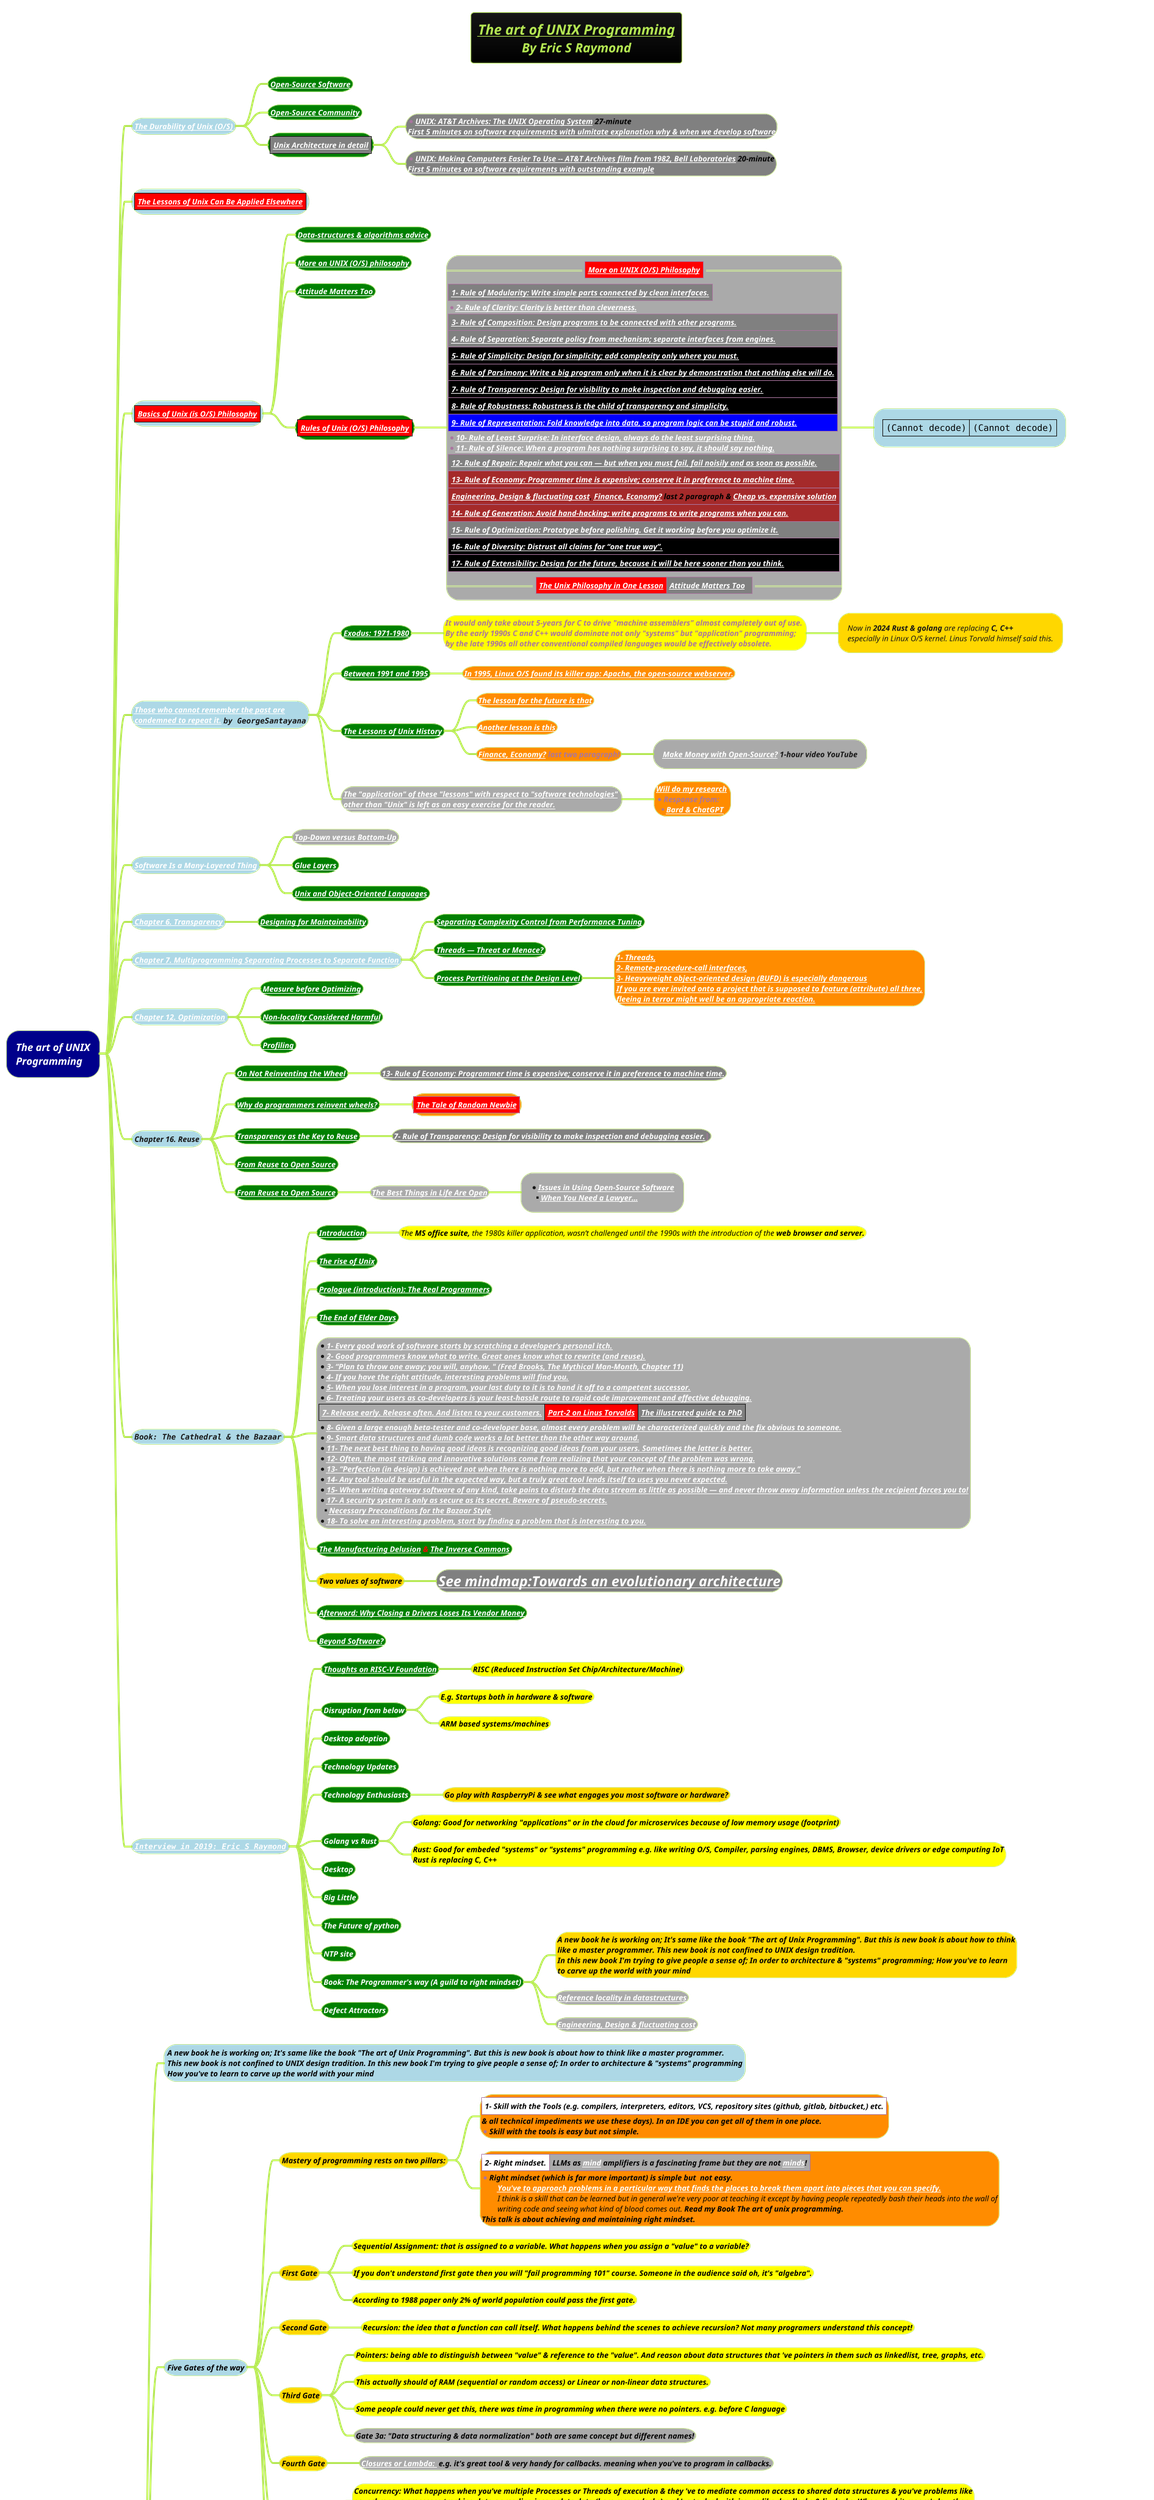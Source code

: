 @startmindmap
title =<i><u><size:18>The art of UNIX Programming \n<i>By Eric S Raymond
!theme hacker

*[#darkblue] <color #white><i>The art of UNIX\n<color #white><i>Programming
**[#lightblue] <i><size:12>[[docs/3-programming-languages/Venkat-Subramaniam/images/img_701.png The Durability of Unix (O/S)]]
***[#green] <size:12><color #white><i><b>[[docs/3-programming-languages/Venkat-Subramaniam/images/img_701.png Open-Source Software]]
***[#green] <size:12><color #white><i><b>[[docs/3-programming-languages/Venkat-Subramaniam/images/img_701.png Open-Source Community]]
***[#green] |<#grey><b><i><size:12>[[docs/books/1-books-backlog/operating-system/Unix-Architecture.puml Unix Architecture in detail]]|
****[#grey] *<b><i><color #black><size:12>[[https://www.youtube.com/watch?v=tc4ROCJYbm0&ab_channel=AT%26TTechChannel UNIX: AT&T Archives: The UNIX Operating System]] 27-minute \n<b><i><color #white><size:12>[[https://www.youtube.com/watch?v=tc4ROCJYbm0&ab_channel=AT%26TTechChannel First 5 minutes on software requirements with ulmitate explanation why & when we develop software]]
****[#grey] *<b><i><color #black><size:12>[[https://www.youtube.com/watch?v=XvDZLjaCJuw&list=LL&index=3&t=283s&ab_channel=AT%26TTechChannel UNIX: Making Computers Easier To Use -- AT&T Archives film from 1982, Bell Laboratories]] 20-minute \n<b><i><color #black><size:12>[[https://www.youtube.com/watch?v=XvDZLjaCJuw&list=LL&index=3&t=283s&ab_channel=AT%26TTechChannel First 5 minutes on software requirements with outstanding example]]

**[#lightblue] |<#red><i><size:12>[[docs/3-programming-languages/Venkat-Subramaniam/images/img_702.png The Lessons of Unix Can Be Applied Elsewhere]]|
**[#lightblue] |<#red><i><size:12>[[docs/3-programming-languages/Venkat-Subramaniam/images/img_703.png Basics of Unix (is O/S) Philosophy]]|
***[#green] <size:12><color #white><i><b>[[docs/3-programming-languages/Venkat-Subramaniam/images/img_257.png Data-structures & algorithms advice]]
***[#green] <size:12><color #white><i><b>[[docs/3-programming-languages/Venkat-Subramaniam/images/img_707.drawio.png More on UNIX (O/S) philosophy]]
***[#green] <size:12><color #white><i><b>[[docs/3-programming-languages/Venkat-Subramaniam/images/img_285.png Attitude Matters Too]]

***[#green] |<#red><i><b><size:12>[[docs/3-programming-languages/Venkat-Subramaniam/images/img_257.png Rules of Unix (O/S) Philosophy]]|
****[#a]:==|<#red><size:12><color #white><i><b>[[docs/3-programming-languages/Venkat-Subramaniam/images/img_707.drawio.png More on UNIX (O/S) Philosophy]]|==
|<#grey><size:12><color #white><i><b>[[docs/3-programming-languages/Venkat-Subramaniam/images/img_704.png 1- Rule of Modularity: Write simple parts connected by clean interfaces.]]|
*<size:12><color #white><i><b>[[docs/3-programming-languages/Venkat-Subramaniam/images/img_705.png 2- Rule of Clarity: Clarity is better than cleverness.]]
|<#grey><size:12><color #white><i><b>[[docs/3-programming-languages/Venkat-Subramaniam/images/img_706.png 3- Rule of Composition: Design programs to be connected with other programs.]]|
|<#grey><size:12><color #white><i><b>[[docs/3-programming-languages/Venkat-Subramaniam/images/img_707.png 4- Rule of Separation: Separate policy from mechanism; separate interfaces from engines.]]|
|<#black><size:12><color #white><i><b>[[docs/3-programming-languages/Venkat-Subramaniam/images/img_719.png 5- Rule of Simplicity: Design for simplicity; add complexity only where you must.]]|
|<#black><size:12><color #white><i><b>[[docs/3-programming-languages/Venkat-Subramaniam/images/img_719.png 6- Rule of Parsimony: Write a big program only when it is clear by demonstration that nothing else will do.]]|
|<#black><size:12><color #white><i><b>[[docs/3-programming-languages/Venkat-Subramaniam/images/img_719.png 7- Rule of Transparency: Design for visibility to make inspection and debugging easier.]]|
|<#black><size:12><color #white><i><b>[[docs/3-programming-languages/Venkat-Subramaniam/images/img_719.png 8- Rule of Robustness: Robustness is the child of transparency and simplicity.]]|
|<#blue><size:12><color #white><i><b>[[docs/3-programming-languages/Venkat-Subramaniam/images/knowledge-and-data-structure.drawio.png 9- Rule of Representation: Fold knowledge into data, so program logic can be stupid and robust.]]|
*<size:12><color #white><i><b>[[docs/3-programming-languages/Venkat-Subramaniam/images/img_713.png 10- Rule of Least Surprise: In interface design, always do the least surprising thing.]]
*<size:12><color #white><i><b>[[docs/3-programming-languages/Venkat-Subramaniam/images/img_714.png 11- Rule of Silence: When a program has nothing surprising to say, it should say nothing.]]
|<#grey><size:12><color #white><i><b>[[docs/3-programming-languages/Venkat-Subramaniam/images/img_715.png 12- Rule of Repair: Repair what you can — but when you must fail, fail noisily and as soon as possible.]]|
|<#brown><size:12><color #white><i><b>[[docs/3-programming-languages/Venkat-Subramaniam/images/img_716.png 13- Rule of Economy: Programmer time is expensive; conserve it in preference to machine time.]]|
|<#brown><b><i><size:12><color #black>[[docs/3-programming-languages/Venkat-Subramaniam/images/img_752.png Engineering, Design & fluctuating cost]], [[docs/3-programming-languages/Venkat-Subramaniam/images/img_722.png Finance, Economy?]] last 2 paragraph & [[docs/3-programming-languages/Venkat-Subramaniam/images/img_741.png Cheap vs. expensive solution]]|
|<#brown><size:12><color #white><i><b>[[docs/3-programming-languages/Venkat-Subramaniam/images/img_717.png 14- Rule of Generation: Avoid hand-hacking; write programs to write programs when you can.]]|
|<#grey><size:12><color #white><i><b>[[docs/3-programming-languages/Venkat-Subramaniam/images/img_718.png 15- Rule of Optimization: Prototype before polishing. Get it working before you optimize it.]]|
|<#black><size:12><color #white><i><b>[[docs/3-programming-languages/Venkat-Subramaniam/images/img_719.png 16- Rule of Diversity: Distrust all claims for “one true way”.]]|
|<#black><size:12><color #white><i><b>[[docs/3-programming-languages/Venkat-Subramaniam/images/img_719.png 17- Rule of Extensibility: Design for the future, because it will be here sooner than you think.]]|
==|<#red><size:12><color #white><i><b>[[docs/3-programming-languages/Venkat-Subramaniam/images/img_721.png The Unix Philosophy in One Lesson]]|<#grey><size:12><color #white><i><b>[[docs/3-programming-languages/Venkat-Subramaniam/images/img_285.png Attitude Matters Too]]  |==;
*****[#lightblue] |<img:images-reuseable/41-Unix-operating-system-design.png{scale=.7}>|<img:images-reuseable/5-cocentric-circles-or-layer.png{scale=.67}>|

**[#lightblue] <i><size:12>[[docs/3-programming-languages/Venkat-Subramaniam/images/img_701.png Those who cannot remember the past are]]\n<i><size:12>[[docs/3-programming-languages/Venkat-Subramaniam/images/img_701.png condemned to repeat it.]] ""by GeorgeSantayana""
***[#green] <b><i><size:12>[[docs/3-programming-languages/Venkat-Subramaniam/images/img_722.png Exodus: 1971–1980]]
****[#yellow] <b><i><size:12>It would only take about 5-years for C to drive "machine assemblers" almost completely out of use. \n<b><i><size:12>By the early 1990s C and C++ would dominate not only "systems" but "application" programming; \n<b><i><size:12>by the late 1990s all other conventional compiled languages would be effectively obsolete.
*****[#gold] <i><size:12>Now in **2024 Rust & golang** are replacing <b>C, C++ \n<i><size:12>especially in Linux O/S kernel. Linus Torvald himself said this.

***[#green] <b><i><size:12>[[docs/3-programming-languages/Venkat-Subramaniam/images/img_722.png Between 1991 and 1995]]
****[#darkorange] <b><i><size:12>[[docs/3-programming-languages/Venkat-Subramaniam/images/img_722.png In 1995, Linux O/S found its killer app: Apache, the open-source webserver.]]
***[#green] <b><i><size:12>[[docs/3-programming-languages/Venkat-Subramaniam/images/img_722.png The Lessons of Unix History]]
****[#darkorange] <b><i><size:12>[[docs/3-programming-languages/Venkat-Subramaniam/images/img_722.png The lesson for the future is that]]
****[#darkorange] <b><i><size:12>[[docs/3-programming-languages/Venkat-Subramaniam/images/img_722.png Another lesson is this]]
****[#darkorange] <b><i><size:12>[[docs/3-programming-languages/Venkat-Subramaniam/images/img_722.png Finance, Economy?]] last two paragraph!
*****[#a] <b><i><size:12>[[https://www.youtube.com/watch?v=ElcmUYT9V54&t=1811s Make Money with Open-Source?]] 1-hour video YouTube
***[#a] <b><i><size:12>[[docs/3-programming-languages/Venkat-Subramaniam/images/img_722.png The "application" of these "lessons" with respect to "software technologies"]] \n<b><i><size:12>[[docs/3-programming-languages/Venkat-Subramaniam/images/img_722.png other than "Unix" is left as an easy exercise for the reader.]]
****[#darkorange] <b><i><size:12>[[docs/3-programming-languages/Venkat-Subramaniam/images/img_722.png Will do my research]] \n*<b><i><size:12>Response from: \n**<b><i><size:12>[[docs/3-programming-languages/Venkat-Subramaniam/images/img_741.png Bard & ChatGPT]]
**[#lightblue] <i><size:12>[[docs/3-programming-languages/Venkat-Subramaniam/images/img_723.png Software Is a Many-Layered Thing]]
***[#a] <b><i><size:12>[[docs/3-programming-languages/Venkat-Subramaniam/images/img_723.png Top-Down versus Bottom-Up]]
***[#green] <b><i><size:12>[[docs/3-programming-languages/Venkat-Subramaniam/images/img_724.png Glue Layers]]
***[#green] <b><i><size:12>[[docs/3-programming-languages/Venkat-Subramaniam/images/img_724.png Unix and Object-Oriented Languages]]
**[#lightblue] <i><size:12>[[docs/3-programming-languages/Venkat-Subramaniam/images/img_725.png Chapter 6. Transparency]]
***[#green] <b><i><size:12>[[docs/3-programming-languages/Venkat-Subramaniam/images/img_726.png Designing for Maintainability]]
**[#lightblue] <i><size:12>[[docs/3-programming-languages/Venkat-Subramaniam/images/img_727.png Chapter 7. Multiprogramming Separating Processes to Separate Function]]
***[#green] <b><i><size:12>[[docs/3-programming-languages/Venkat-Subramaniam/images/img_728.png Separating Complexity Control from Performance Tuning]]
***[#green] <b><i><size:12>[[docs/3-programming-languages/Venkat-Subramaniam/images/img_729.png Threads — Threat or Menace?]]
***[#green] <b><i><size:12>[[docs/3-programming-languages/Venkat-Subramaniam/images/img_730.png Process Partitioning at the Design Level]]

****[#darkorange]:<b><i><size:12>[[docs/3-programming-languages/Venkat-Subramaniam/images/img_730.png 1- Threads,]]
<b><i><size:12>[[docs/3-programming-languages/Venkat-Subramaniam/images/img_730.png 2- Remote-procedure-call interfaces,]]
<b><i><size:12>[[docs/3-programming-languages/Venkat-Subramaniam/images/img_730.png 3- Heavyweight object-oriented design (BUFD) is especially dangerous]]
<b><i><size:12>[[docs/3-programming-languages/Venkat-Subramaniam/images/img_730.png If you are ever invited onto a project that is supposed to feature (attribute) all three,]]
<b><i><size:12>[[docs/3-programming-languages/Venkat-Subramaniam/images/img_730.png ﬂeeing in terror might well be an appropriate reaction.]];

**[#lightblue] <i><size:12>[[docs/3-programming-languages/Venkat-Subramaniam/images/img_731.png Chapter 12. Optimization]]
***[#green] <b><i><size:12>[[docs/3-programming-languages/Venkat-Subramaniam/images/img_732.png Measure before Optimizing]]
***[#green] <b><i><size:12>[[docs/3-programming-languages/Venkat-Subramaniam/images/img_733.png Non-locality Considered Harmful]]
***[#green] <b><i><size:12>[[docs/3-programming-languages/Venkat-Subramaniam/images/img_734.png Profiling]]
**[#lightblue] <i><size:12>Chapter 16. Reuse
***[#green] <b><i><size:12>[[docs/3-programming-languages/Venkat-Subramaniam/images/img_735.png On Not Reinventing the Wheel]]
****[#grey] <b><i><size:12>[[docs/3-programming-languages/Venkat-Subramaniam/images/img_716.png 13- Rule of Economy: Programmer time is expensive; conserve it in preference to machine time.]]
***[#green] <b><i><size:12>[[docs/3-programming-languages/Venkat-Subramaniam/images/img_736.png Why do programmers reinvent wheels?]]
****[#darkorange] |<#red><b><i><size:12>[[docs/3-programming-languages/Venkat-Subramaniam/images/img_736.png The Tale of Random Newbie]]|
***[#green] <b><i><size:12>[[docs/3-programming-languages/Venkat-Subramaniam/images/img_737.png Transparency as the Key to Reuse]]
****[#grey] <b><i><size:12>[[docs/3-programming-languages/Venkat-Subramaniam/images/img_719.png 7- Rule of Transparency: Design for visibility to make inspection and debugging easier.]]|
***[#green] <b><i><size:12>[[docs/3-programming-languages/Venkat-Subramaniam/images/img_738.png From Reuse to Open Source]]
***[#green] <b><i><size:12>[[docs/3-programming-languages/Venkat-Subramaniam/images/img_738.png From Reuse to Open Source]]
****[#a] <b><i><size:12>[[docs/3-programming-languages/Venkat-Subramaniam/images/img_739.png The Best Things in Life Are Open]]
*****[#a] *<b><i><size:12>[[docs/3-programming-languages/Venkat-Subramaniam/images/img_740.png Issues in Using Open-Source Software]] \n**<b><i><size:12>[[docs/3-programming-languages/Venkat-Subramaniam/images/img_740.png When You Need a Lawyer…]]
**[#lightblue] <i><size:12>""Book: The Cathedral & the Bazaar""

***[#green] <b><i><size:12><color #white>[[docs/3-programming-languages/Venkat-Subramaniam/images/img_754.png Introduction]]
****[#yellow] <i><size:12><color #black>The **MS ofﬁce suite,** the 1980s killer application, wasn’t challenged until the 1990s with the introduction of the <b>web browser and server.
***[#green] <b><i><size:12><color #white>[[docs/3-programming-languages/Venkat-Subramaniam/images/img_754.png The rise of Unix]]
***[#green] <b><i><size:12><color #white>[[docs/3-programming-languages/Venkat-Subramaniam/images/img_754.png Prologue (introduction): The Real Programmers]]
***[#green] <b><i><size:12><color #white>[[docs/3-programming-languages/Venkat-Subramaniam/images/img_754.png The End of Elder Days]]
***[#a]:*<b><i><size:12><color #white>[[docs/3-programming-languages/Venkat-Subramaniam/images/img_755.png 1- Every good work of software starts by scratching a developer’s personal itch.]]
*<b><i><size:12><color #white>[[docs/3-programming-languages/Venkat-Subramaniam/images/img_755.png 2- Good programmers know what to write. Great ones know what to rewrite (and reuse).]]
*<b><i><size:12><color #white>[[docs/3-programming-languages/Venkat-Subramaniam/images/img_755.png 3- ‘‘Plan to throw one away; you will, anyhow. " (Fred Brooks, The Mythical Man-Month, Chapter 11)]]
*<b><i><size:12><color #white>[[docs/3-programming-languages/Venkat-Subramaniam/images/img_755.png 4- If you have the right attitude, interesting problems will ﬁnd you.]]
*<b><i><size:12><color #white>[[docs/3-programming-languages/Venkat-Subramaniam/images/img_755.png 5- When you lose interest in a program, your last duty to it is to hand it off to a competent successor.]]
*<b><i><size:12><color #white>[[docs/3-programming-languages/Venkat-Subramaniam/images/img_755.png 6- Treating your users as co-developers is your least-hassle route to rapid code improvement and effective debugging.]]
|<b><i><size:12><color #white>[[docs/3-programming-languages/Venkat-Subramaniam/images/img_755.png 7- Release early. Release often. And listen to your customers.]]|<#red><b><i><size:12><color #white>[[docs/3-programming-languages/Venkat-Subramaniam/images/img_785.png Part-2 on Linus Torvalds]]|<#grey><b><i><size:12><color #white>[[docs/3-programming-languages/Venkat-Subramaniam/the-illustrated-guide-to-PhD.puml The illustrated guide to PhD]]|
*<b><i><size:12><color #white>[[docs/3-programming-languages/Venkat-Subramaniam/images/img_756.png 8- Given a large enough beta-tester and co-developer base, almost every problem will be characterized quickly and the ﬁx obvious to someone.]]
*<b><i><size:12><color #white>[[docs/3-programming-languages/Venkat-Subramaniam/images/img_756.png 9- Smart data structures and dumb code works a lot better than the other way around.]]
*<b><i><size:12><color #white>[[docs/3-programming-languages/Venkat-Subramaniam/images/img_756.png 11- The next best thing to having good ideas is recognizing good ideas from your users. Sometimes the latter is better.]]
*<b><i><size:12><color #white>[[docs/3-programming-languages/Venkat-Subramaniam/images/img_756.png 12- Often, the most striking and innovative solutions come from realizing that your concept of the problem was wrong.]]
*<b><i><size:12><color #white>[[docs/3-programming-languages/Venkat-Subramaniam/images/img_756.png 13- ‘‘Perfection (in design) is achieved not when there is nothing more to add, but rather when there is nothing more to take away.’’]]
*<b><i><size:12><color #white>[[docs/3-programming-languages/Venkat-Subramaniam/images/img_756.png 14- Any tool should be useful in the expected way, but a truly great tool lends itself to uses you never expected.]]
*<b><i><size:12><color #white>[[docs/3-programming-languages/Venkat-Subramaniam/images/img_756.png 15- When writing gateway software of any kind, take pains to disturb the data stream as little as possible — and never throw away information unless the recipient forces you to!]]
*<b><i><size:12><color #white>[[docs/3-programming-languages/Venkat-Subramaniam/images/img_757.png 17- A security system is only as secure as its secret. Beware of pseudo-secrets.]]
**<b><i><size:12><color #white>[[docs/3-programming-languages/Venkat-Subramaniam/images/img_757.png Necessary Preconditions for the Bazaar Style]]
*<b><i><size:12><color #white>[[docs/3-programming-languages/Venkat-Subramaniam/images/img_758.png 18- To solve an interesting problem, start by ﬁnding a problem that is interesting to you.]];
***[#green] <b><i><size:12><color #red>[[docs/3-programming-languages/Venkat-Subramaniam/images/img_759.png The Manufacturing Delusion]] & [[docs/3-programming-languages/Venkat-Subramaniam/images/img_760.png The Inverse Commons]]
***[#gold] <i><color #black><size:12><b>Two values of software
****[#grey] <i><color #white><size:22><b>[[docs/3-programming-languages/Venkat-Subramaniam/Towards-an-Evolutionary-Architecture.puml See mindmap:Towards an evolutionary architecture]]

***[#green] <b><i><size:12><color #white>[[docs/3-programming-languages/Venkat-Subramaniam/images/img_761.png Afterword: Why Closing a Drivers Loses Its Vendor Money]]
***[#green] <b><i><size:12><color #white>[[docs/3-programming-languages/Venkat-Subramaniam/images/img_761.png Beyond Software?]]

**[#lightblue] <i><size:12>""[[https://www.youtube.com/watch?v=qoUsfuJaLxg&ab_channel=Level1Linux Interview in 2019: Eric S Raymond]]""
***[#green] <b><i><size:12><color #white>[[docs/3-programming-languages/Venkat-Subramaniam/images/img_751.png Thoughts on RISC-V Foundation]]
****[#yellow] <b><i><size:12><color #black>RISC (Reduced Instruction Set Chip/Architecture/Machine)
***[#green] <b><i><size:12><color #white>Disruption from below
****[#yellow] <b><i><size:12><color #black>E.g. Startups both in hardware & software
****[#yellow] <b><i><size:12><color #black>ARM based systems/machines
***[#green] <b><i><size:12><color #white>Desktop adoption
***[#green] <b><i><size:12><color #white>Technology Updates
***[#green] <b><i><size:12><color #white>Technology Enthusiasts
****[#gold] <b><i><size:12><color #black>Go play with RaspberryPi & see what engages you most software or hardware?
***[#green] <b><i><size:12><color #white>Golang vs Rust
****[#yellow] <b><i><size:12><color #black>Golang: Good for networking "applications" or in the cloud for microservices because of low memory usage (footprint)
****[#yellow]:<b><i><size:12><color #black>Rust: Good for embeded "systems" or "systems" programming e.g. like writing O/S, Compiler, parsing engines, DBMS, Browser, device drivers or edge computing IoT
<b><i><size:12><color #black>Rust is replacing C, C++ ;
***[#green] <b><i><size:12><color #white>Desktop
***[#green] <b><i><size:12><color #white>Big Little
***[#green] <b><i><size:12><color #white>The Future of python
***[#green] <b><i><size:12><color #white>NTP site
***[#green] <b><i><size:12><color #white>Book: The Programmer's way (A guild to right mindset)
****[#gold]:<b><i><size:12><color #black>A new book he is working on; It's same like the book "The art of Unix Programming". But this is new book is about how to think
<b><i><size:12><color #black>like a master programmer. This new book is not confined to UNIX design tradition.
<b><i><size:12><color #black>In this new book I'm trying to give people a sense of; In order to architecture & "systems" programming; How you've to learn
<b><i><size:12><color #black>to carve up the world with your mind ;
****[#a] <b><i><size:12><color #black>[[docs/3-programming-languages/Venkat-Subramaniam/images/img_753.png Reference locality in datastructures]]
****[#a] <b><i><size:12><color #black>[[docs/3-programming-languages/Venkat-Subramaniam/images/img_752.png Engineering, Design & fluctuating cost]]
***[#green] <b><i><size:12><color #white>Defect Attractors

*[#darkblue] <b><i><size:12><color #white>Book: The Programmer's way \n<b><i><size:12><color #white>(A guild to right mindset)
**[#lightblue]:<b><i><size:12><color #black>A new book he is working on; It's same like the book "The art of Unix Programming". But this is new book is about how to think like a master programmer.
<b><i><size:12><color #black>This new book is not confined to UNIX design tradition. In this new book I'm trying to give people a sense of; In order to architecture & "systems" programming
<b><i><size:12><color #black>How you've to learn to carve up the world with your mind;

**[#lightblue] <b><i><size:12><color #black>Five Gates of the way
***[#gold] <b><i><size:12><color #black>Mastery of programming rests on two pillars:
****[#darkorange]:|<#white><b><i><size:12><color #black>1- Skill with the Tools (e.g. compilers, interpreters, editors, VCS, repository sites (github, gitlab, bitbucket,) etc.|
<b><i><size:12><color #black>& all technical impediments we use these days). In an IDE you can get all of them in one place.
*<b><i><size:12><color #black>Skill with the tools is easy but not simple.;

****[#darkorange]:|<#white><b><i><size:12><color #black>2- Right mindset.|<#a><b><i><size:12><color #black>LLMs as [[docs/3-programming-languages/Venkat-Subramaniam/images/img_513.png mind]] amplifiers is a fascinating frame but they are not [[docs/3-programming-languages/Venkat-Subramaniam/images/img_513.png minds]]!|
*<b><i><size:12><color #black>Right mindset (which is far more important) is simple but  not easy.
<i><size:12><color #black><b>\t[[docs/3-programming-languages/Venkat-Subramaniam/images/img_268.png You've to approach problems in a particular way that finds the places to break them apart into pieces that you can specify.]]
<i><size:12><color #black>\tI think is a skill that can be learned but in general we're very poor at teaching it except by having people repeatedly bash their heads into the wall of
<i><size:12><color #black>\twriting code and seeing what kind of blood comes out. <b>Read my Book The art of unix programming.
<b><i><size:12><color #black>This talk is about achieving and maintaining right mindset.;

***[#gold] <b><i><size:12><color #black>First Gate
****[#yellow] <b><i><size:12><color #black>Sequential Assignment: that is assigned to a variable. What happens when you assign a "value" to a variable?
****[#yellow] <b><i><size:12><color #black>If you don't understand first gate then you will "fail programming 101" course. Someone in the audience said oh, it's "algebra".
****[#yellow] <b><i><size:12><color #black>According to 1988 paper only 2% of world population could pass the first gate.

***[#gold] <b><i><size:12><color #black>Second Gate
****[#yellow] <b><i><size:12><color #black>Recursion: the idea that a function can call itself. What happens behind the scenes to achieve recursion? Not many programers understand this concept!

***[#gold] <b><i><size:12><color #black>Third Gate
****[#yellow] <b><i><size:12><color #black>Pointers: being able to distinguish between "value" & reference to the "value". And reason about data structures that 've pointers in them such as linkedlist, tree, graphs, etc.
****[#yellow] <b><i><size:12><color #black>This actually should of RAM (sequential or random access) or Linear or non-linear data structures.
****[#yellow] <b><i><size:12><color #black>Some people could never get this, there was time in programming when there were no pointers. e.g. before C language
****[#a] <b><i><size:12><color #black>Gate 3a: "Data structuring & data normalization" both are same concept but different names!

***[#gold] <b><i><size:12><color #black>Fourth Gate
****[#a] <b><i><size:12><color #black>[[docs/3-programming-languages/Venkat-Subramaniam/images/img_762.png Closures or Lambda: ]] e.g. it's great tool & very handy for callbacks. meaning when you've to program in callbacks.

***[#gold] <b><i><size:12><color #black>Fifth Gate
****[#yellow]:<b><i><size:12><color #black>Concurrency: What happens when you've multiple Processes or Threads of execution & they 've to mediate common access to shared data structures & you've problems like
<b><i><size:12><color #black>asynchronous processes trashing data or reading incomplete data (here means locks) and 've to deal with issues like deadlocks & livelocks. When you hit moore's law then
<b><i><size:12><color #black>you've no choice but do concurrency.;
****[#yellow]:<b><i><size:12><color #black>Is more difficult than 4rth gate. The order of the gates also represents their difficultly level
<b><i><size:12><color #black>Order can vary based on the first language the programmer himself was exposed to.;
*****[#a] <b><i><size:12><color #black>[[https://www.youtube.com/watch?v=xnGWRRexRlk&ab_channel=Futurology%E2%80%94AnOptimisticFuture The End of Moore’s Law?! (Shrinking The Transistor To 1nm)]] 10-minute

***[#a]:*<b><i><size:12><color #black>These 5-gates are actually techniques through which a programer has to pass daily.
*<b><i><size:12><color #black>He tried to put these gates in order like Robert C Martin did with SOLID acroynm. As there are more principles such as YAGNI, KISS, DRY, SLAP, GRASP, and so on
<b><i><size:12><color #black>In the same manner there can be more gates in-between these gates or maybe before/after these gates that has been identified by him.
====
<b><i><size:16><color #black>[[docs/3-programming-languages/Venkat-Subramaniam/images/img_764.png Eric S Raymond: In describing these five gates I'm trying to focus on simple characterizable barriers to gaining more mastery]]
<b><i><size:12><color #black>there may be something that can be abstracted from data structure design that's that simple but I don't know that there is yet.;

**[#lightblue] <b><i><size:12><color #black>Audience: \n<b><i><size:12><color #black>Is programming \n<b><i><size:12><color #black>learnable?
***[#lightblue] <b><i><size:12><color #black>Two Kinds of skills & \n<b><i><size:12><color #black>Two kinds of Geniuses
****[#gold] <b><i><size:12><color #black>Two Kinds of Geniuses \n<b><i><size:12><color #black>in the world are:
*****[#a] <b><i><size:12><color #black>[[docs/3-programming-languages/Venkat-Subramaniam/images/img_763.png 1- Talent Monsters]]
******[#yellow]:<b><i><size:12><color #black>Talent monsters can spot each other or identify another talent monster.
====
<b><i><size:12><color #black>Richard Faymen was talent master in physics. He had uncanny amount of talent to understand physiological "systems"
<b><i><size:12><color #black>He had very good physical intuition.;

*****[#a] <b><i><size:12><color #black>[[docs/3-programming-languages/Venkat-Subramaniam/images/img_763.png 2- Skill Monsters]]
******[#grey] *<b><i><size:12><color #black>[[docs/3-programming-languages/Venkat-Subramaniam/images/img_654.png Private Victory]] & [[docs/3-programming-languages/Venkat-Subramaniam/images/img_653.png 7-habits]]
****[#yellow] <b><i><size:12><color #black>The path to mastery will be very different based on from where you started. Having a talent controls how fast you start but it doesn't control where you end up.

***[#a] <b><i><size:12><color #black>[[docs/3-programming-languages/Venkat-Subramaniam/images/img_766.png Ground Truth Specification Document]]

***[#darkorange] <b><i><size:12><color #black>Two Kinds of pits you may fall into \n<b><i><size:12><color #black>while you program there can be more:
****[#a] <b><i><size:12><color #black>[[docs/3-programming-languages/Venkat-Subramaniam/images/img_769.png 1- Stupid Problem]]
*****[#a] <b><i><size:12><color #black>Your mental model of the problem is correct but the machine or code is not working accordingly!. Hence there is bug in the machine/hardware or code.
****[#gold] |<#grey><b><i><size:12><color #black>[[docs/3-programming-languages/Venkat-Subramaniam/images/img_132.png 2- Finger Trap]]|<#red><b><i><size:12><color #black>[[docs/3-programming-languages/Venkat-Subramaniam/images/img_769.png More Explanation]]|
*****[#a]:<b><i><size:12><color #black>Your mental model of the problem is incorrect but the machine or code is working accordingly meaning execution of incorrect mental model
<b><i><size:12><color #black>hence producing useless results (machines are dumb, stupid boxes)!;

*****[#a]:<i><size:12><color #black><b>[[docs/3-programming-languages/Venkat-Subramaniam/images/img_133.png Code is tool or instrument, code is what it does it's not a substitute for thought or correct mental model, getting a correct mental model is hard.]]
<i><size:12><color #black><b>Code or tool or instrument can't help when you have an incorrect mental model of a problem or solution. This means that you does understand the
<i><size:12><color #black><b>concept or problem instead you must get enough domain knowledge so that you can improve your mental model.;

**[#lightblue] <b><i><size:12><color #black>[[docs/3-programming-languages/Venkat-Subramaniam/images/img_765.png Maps create Mindset]] \n*<b><i><size:12><color #black>[[docs/3-programming-languages/Venkat-Subramaniam/images/img_766.png Part-2]]
***[#gold] <b><i><size:12><color #black>Mindset & AI
****[#a] <b><i><size:12><color #black>[[docs/3-programming-languages/Venkat-Subramaniam/images/img_770.png Current AI, ChatGPT & LLMs Hype]]
*****[#darkorange] <b><i><size:12><color #black>[[https://www.youtube.com/watch?v=GVsUOuSjvcg&ab_channel=Veritasium Digital computers have served us well for decades, but the rise of artificial intelligence demands a totally new kind of computer: analog.]] 20-minute
****[#a] <b><i><size:12><color #black>[[docs/3-programming-languages/Venkat-Subramaniam/images/img_771.png Story & History of Programming]]
*****[#darkorange]:*<b><i><size:12><color #black>[[https://www.youtube.com/watch?v=-M6lANfzFsM&ab_channel=Futurology%E2%80%94AnOptimisticFuture The History of Computing]] 10 minute. This is the best video
*<b><i><size:12><color #black>[[docs/3-programming-languages/Venkat-Subramaniam/images/img_771.png History of Computers | From 1930 to Present]] 5-mintue
*<b><i><size:12><color #black>[[docs/3-programming-languages/Venkat-Subramaniam/images/img_771.png History of Computers | From 1930 to Present]] 5-mintue;
****[#grey] <b><i><size:12><color #black>[[docs/3-programming-languages/Venkat-Subramaniam/images/img_771.png 1- Programming by changing  plugs on patch boards]]
*****[#darkorange] *<b><i><size:12><color #black>[[https://www.youtube.com/watch?v=-M6lANfzFsM&ab_channel=Futurology%E2%80%94AnOptimisticFuture The History of Computing]] 10-minute
****[#grey] <b><i><size:12><color #black>[[docs/3-programming-languages/Venkat-Subramaniam/images/img_771.png 2- Symbolic Assemblers]]
*****[#darkorange] <b><i><size:12><color #black>[[docs/3-programming-languages/Venkat-Subramaniam/images/img_771.png COAL]] & [[docs/3-programming-languages/Venkat-Subramaniam/images/img_771.png DLD]]
****[#grey] <b><i><size:12><color #black>[[docs/3-programming-languages/Venkat-Subramaniam/images/img_771.png 3- Compilers]]
*****[#grey] <b><i><size:12><color #black>[[docs/3-programming-languages/Venkat-Subramaniam/images/img_418.png Operating System + Processor = ]] Platform
*****[#darkorange]:|<#red><b><i><size:12><color #black>[[docs/3-programming-languages/Venkat-Subramaniam/images/img_109.png Assembler vs Compiler vs Linker]]|<#a><b><i><size:12><color #black>Even more tools at O/S layer e.g. [[docs/3-programming-languages/Venkat-Subramaniam/images/isolation-vs-density.drawio.png Isolation vs Density]]|
*<b><i><size:12><color #black>[[docs/3-programming-languages/Venkat-Subramaniam/images/img_808.png Discrete Math]]
*<b><i><size:12><color #black>[[docs/3-programming-languages/Venkat-Subramaniam/images/img_808.png Theory of Automata]]
*<b><i><size:12><color #black>[[docs/books/1-books-backlog/compiler-construction/compiler-construction-and-design.puml Compiler construction & Design?]];
****[#grey] <b><i><size:12><color #black>[[docs/3-programming-languages/Venkat-Subramaniam/images/img_771.png 4- Structured Programming (Structured Analysis & Design)]]
****[#grey] <b><i><size:12><color #black>[[docs/3-programming-languages/Venkat-Subramaniam/images/img_771.png 5- OOA&D, OOP, MDD, CBD, & UML]]
****[#grey] <b><i><size:12><color #black>[[docs/3-programming-languages/Venkat-Subramaniam/images/img_771.png 6- Now AI & ChatGPT]] \n*<b><i><size:12><color #black>[[docs/3-programming-languages/Venkat-Subramaniam/images/img_7.png Grady Booch]]
*****[#darkorange]:*<b><i><size:12><color #black>[[docs/3-programming-languages/Venkat-Subramaniam/images/img_62.png The Ambition to engineer has gone up & down]]
*<b><i><size:12><color #black>LLMs as [[docs/3-programming-languages/Venkat-Subramaniam/images/img_513.png "mind"]] amplifiers is a fascinating frame but they are not [[docs/3-programming-languages/Venkat-Subramaniam/images/img_513.png minds]]!
*<b><i><size:12><color #black>UNIX Philosophy: [[docs/3-programming-languages/Venkat-Subramaniam/images/img_704.png 1- Rule of modularity]] & [[docs/3-programming-languages/Venkat-Subramaniam/images/img_707.png 3- Rule of composition]]
==|<b><i><size:12><color #black>Basic & Fundamental Subjects|==
*<b><i><size:12><color #black>Statistics & Probability, Linear Algebra, Calculus 1 & 2, Machine Learning (Classic & Modern)
*<b><i><size:12><color #black>Discrete Math, Data structures & Algorithms, Python, SQL, NoSQL;
*****[#a]:*<b><i><size:12><color #black>[[docs/3-programming-languages/Venkat-Subramaniam/images/img_806.png Audience Asks: Senior & Junior Programmer Jobs getting replaced]]
*<b><i><size:12><color #black>[[docs/3-programming-languages/Venkat-Subramaniam/images/img_806.png How do you create reproducible builds when you use ChatGPT as a preprocessor?]]
*<b><i><size:12><color #black>[[docs/3-programming-languages/Venkat-Subramaniam/images/img_807.png Reference of Locality (Good vs. Bad semantic locality)]]
**<b><i><size:12><color #black>[[docs/3-programming-languages/Venkat-Subramaniam/images/img_753.png Reference locality in data structures]]
**<b><i><size:12><color #black>[[docs/3-programming-languages/Venkat-Subramaniam/images/img_752.png Engineering, Design & fluctuating cost]];

****[#a] <b><i><size:12><color #black>[[docs/3-programming-languages/Venkat-Subramaniam/images/img_766.png Ground Specification Document]]
@endmindmap

